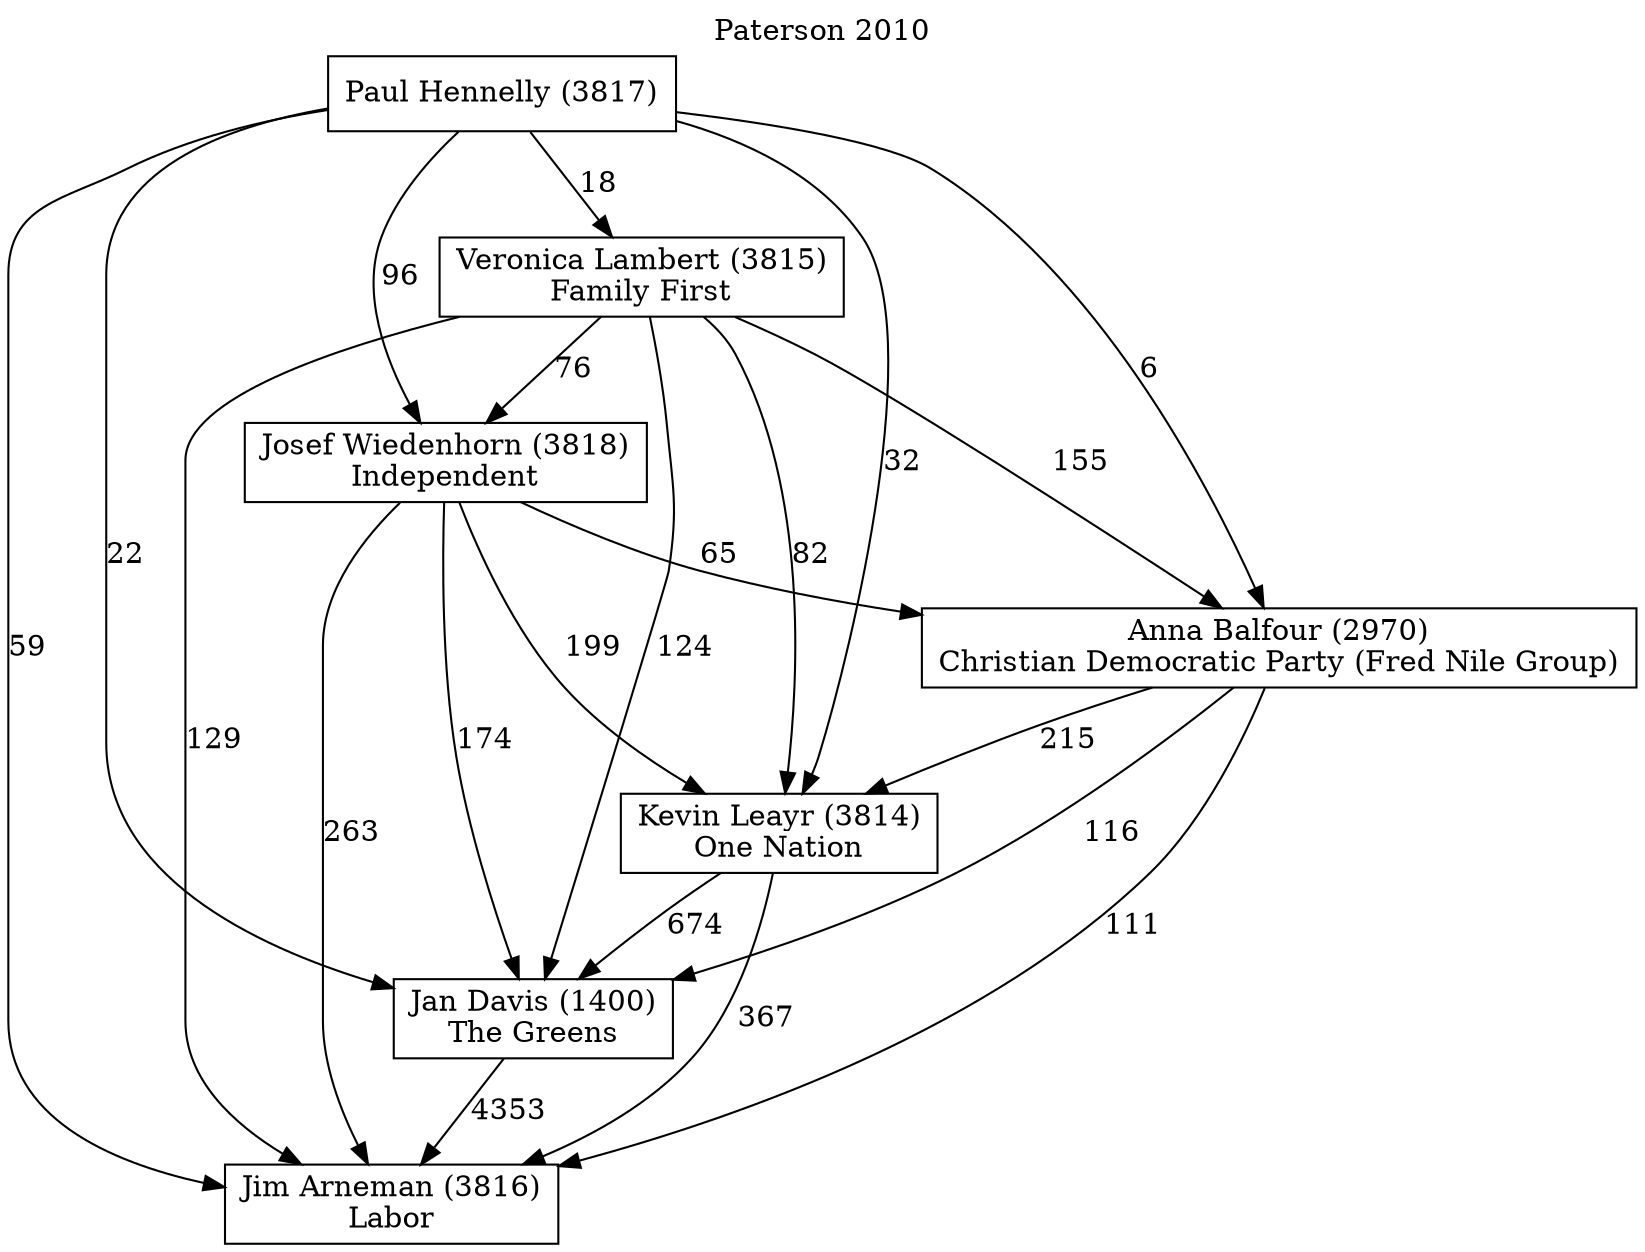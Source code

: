 // House preference flow
digraph "Jim Arneman (3816)_Paterson_2010" {
	graph [label="Paterson 2010" labelloc=t mclimit=10]
	node [shape=box]
	"Jim Arneman (3816)" [label="Jim Arneman (3816)
Labor"]
	"Jan Davis (1400)" [label="Jan Davis (1400)
The Greens"]
	"Kevin Leayr (3814)" [label="Kevin Leayr (3814)
One Nation"]
	"Anna Balfour (2970)" [label="Anna Balfour (2970)
Christian Democratic Party (Fred Nile Group)"]
	"Josef Wiedenhorn (3818)" [label="Josef Wiedenhorn (3818)
Independent"]
	"Veronica Lambert (3815)" [label="Veronica Lambert (3815)
Family First"]
	"Paul Hennelly (3817)" [label="Paul Hennelly (3817)
"]
	"Jan Davis (1400)" -> "Jim Arneman (3816)" [label=4353]
	"Kevin Leayr (3814)" -> "Jan Davis (1400)" [label=674]
	"Anna Balfour (2970)" -> "Kevin Leayr (3814)" [label=215]
	"Josef Wiedenhorn (3818)" -> "Anna Balfour (2970)" [label=65]
	"Veronica Lambert (3815)" -> "Josef Wiedenhorn (3818)" [label=76]
	"Paul Hennelly (3817)" -> "Veronica Lambert (3815)" [label=18]
	"Kevin Leayr (3814)" -> "Jim Arneman (3816)" [label=367]
	"Anna Balfour (2970)" -> "Jim Arneman (3816)" [label=111]
	"Josef Wiedenhorn (3818)" -> "Jim Arneman (3816)" [label=263]
	"Veronica Lambert (3815)" -> "Jim Arneman (3816)" [label=129]
	"Paul Hennelly (3817)" -> "Jim Arneman (3816)" [label=59]
	"Paul Hennelly (3817)" -> "Josef Wiedenhorn (3818)" [label=96]
	"Veronica Lambert (3815)" -> "Anna Balfour (2970)" [label=155]
	"Paul Hennelly (3817)" -> "Anna Balfour (2970)" [label=6]
	"Josef Wiedenhorn (3818)" -> "Kevin Leayr (3814)" [label=199]
	"Veronica Lambert (3815)" -> "Kevin Leayr (3814)" [label=82]
	"Paul Hennelly (3817)" -> "Kevin Leayr (3814)" [label=32]
	"Anna Balfour (2970)" -> "Jan Davis (1400)" [label=116]
	"Josef Wiedenhorn (3818)" -> "Jan Davis (1400)" [label=174]
	"Veronica Lambert (3815)" -> "Jan Davis (1400)" [label=124]
	"Paul Hennelly (3817)" -> "Jan Davis (1400)" [label=22]
}
